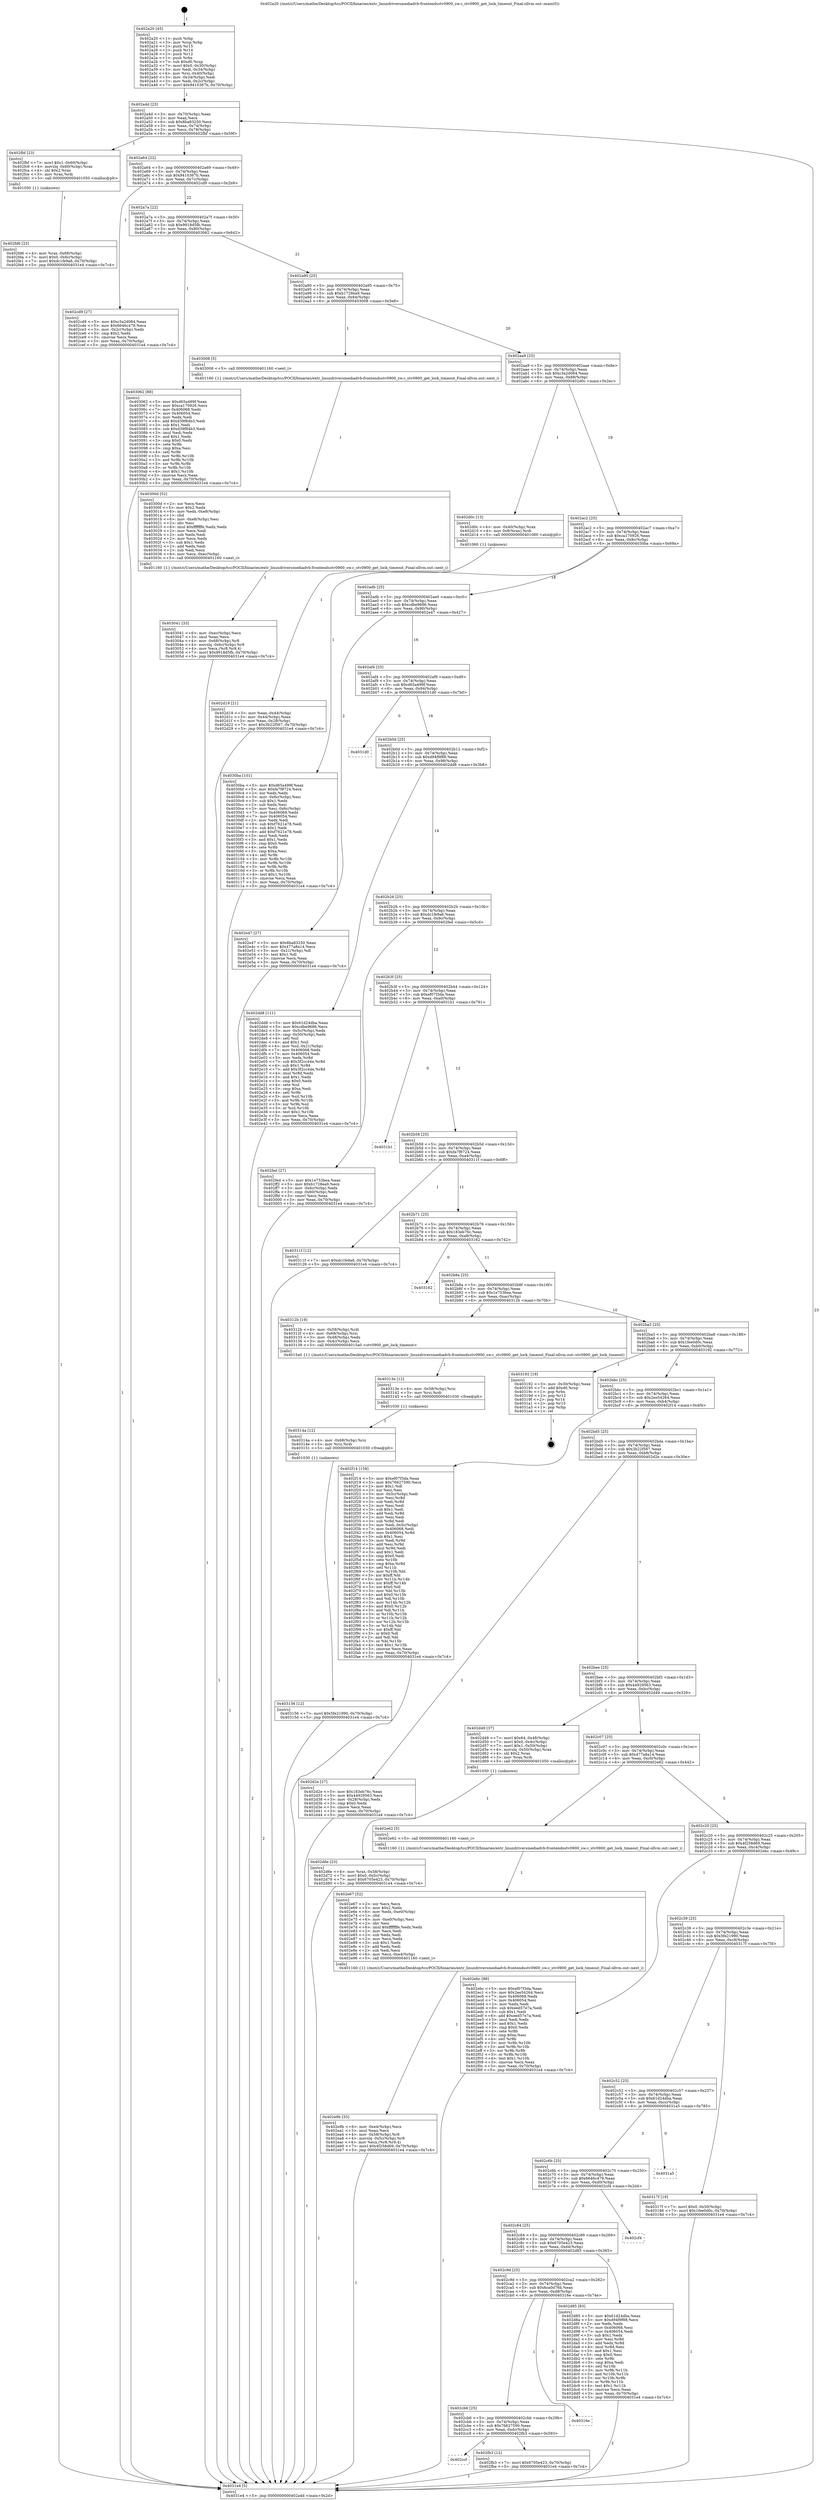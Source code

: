 digraph "0x402a20" {
  label = "0x402a20 (/mnt/c/Users/mathe/Desktop/tcc/POCII/binaries/extr_linuxdriversmediadvb-frontendsstv0900_sw.c_stv0900_get_lock_timeout_Final-ollvm.out::main(0))"
  labelloc = "t"
  node[shape=record]

  Entry [label="",width=0.3,height=0.3,shape=circle,fillcolor=black,style=filled]
  "0x402a4d" [label="{
     0x402a4d [23]\l
     | [instrs]\l
     &nbsp;&nbsp;0x402a4d \<+3\>: mov -0x70(%rbp),%eax\l
     &nbsp;&nbsp;0x402a50 \<+2\>: mov %eax,%ecx\l
     &nbsp;&nbsp;0x402a52 \<+6\>: sub $0x8ba83250,%ecx\l
     &nbsp;&nbsp;0x402a58 \<+3\>: mov %eax,-0x74(%rbp)\l
     &nbsp;&nbsp;0x402a5b \<+3\>: mov %ecx,-0x78(%rbp)\l
     &nbsp;&nbsp;0x402a5e \<+6\>: je 0000000000402fbf \<main+0x59f\>\l
  }"]
  "0x402fbf" [label="{
     0x402fbf [23]\l
     | [instrs]\l
     &nbsp;&nbsp;0x402fbf \<+7\>: movl $0x1,-0x60(%rbp)\l
     &nbsp;&nbsp;0x402fc6 \<+4\>: movslq -0x60(%rbp),%rax\l
     &nbsp;&nbsp;0x402fca \<+4\>: shl $0x2,%rax\l
     &nbsp;&nbsp;0x402fce \<+3\>: mov %rax,%rdi\l
     &nbsp;&nbsp;0x402fd1 \<+5\>: call 0000000000401050 \<malloc@plt\>\l
     | [calls]\l
     &nbsp;&nbsp;0x401050 \{1\} (unknown)\l
  }"]
  "0x402a64" [label="{
     0x402a64 [22]\l
     | [instrs]\l
     &nbsp;&nbsp;0x402a64 \<+5\>: jmp 0000000000402a69 \<main+0x49\>\l
     &nbsp;&nbsp;0x402a69 \<+3\>: mov -0x74(%rbp),%eax\l
     &nbsp;&nbsp;0x402a6c \<+5\>: sub $0x9410367b,%eax\l
     &nbsp;&nbsp;0x402a71 \<+3\>: mov %eax,-0x7c(%rbp)\l
     &nbsp;&nbsp;0x402a74 \<+6\>: je 0000000000402cd9 \<main+0x2b9\>\l
  }"]
  Exit [label="",width=0.3,height=0.3,shape=circle,fillcolor=black,style=filled,peripheries=2]
  "0x402cd9" [label="{
     0x402cd9 [27]\l
     | [instrs]\l
     &nbsp;&nbsp;0x402cd9 \<+5\>: mov $0xc3a2d084,%eax\l
     &nbsp;&nbsp;0x402cde \<+5\>: mov $0x6646c479,%ecx\l
     &nbsp;&nbsp;0x402ce3 \<+3\>: mov -0x2c(%rbp),%edx\l
     &nbsp;&nbsp;0x402ce6 \<+3\>: cmp $0x2,%edx\l
     &nbsp;&nbsp;0x402ce9 \<+3\>: cmovne %ecx,%eax\l
     &nbsp;&nbsp;0x402cec \<+3\>: mov %eax,-0x70(%rbp)\l
     &nbsp;&nbsp;0x402cef \<+5\>: jmp 00000000004031e4 \<main+0x7c4\>\l
  }"]
  "0x402a7a" [label="{
     0x402a7a [22]\l
     | [instrs]\l
     &nbsp;&nbsp;0x402a7a \<+5\>: jmp 0000000000402a7f \<main+0x5f\>\l
     &nbsp;&nbsp;0x402a7f \<+3\>: mov -0x74(%rbp),%eax\l
     &nbsp;&nbsp;0x402a82 \<+5\>: sub $0x9918d5fb,%eax\l
     &nbsp;&nbsp;0x402a87 \<+3\>: mov %eax,-0x80(%rbp)\l
     &nbsp;&nbsp;0x402a8a \<+6\>: je 0000000000403062 \<main+0x642\>\l
  }"]
  "0x4031e4" [label="{
     0x4031e4 [5]\l
     | [instrs]\l
     &nbsp;&nbsp;0x4031e4 \<+5\>: jmp 0000000000402a4d \<main+0x2d\>\l
  }"]
  "0x402a20" [label="{
     0x402a20 [45]\l
     | [instrs]\l
     &nbsp;&nbsp;0x402a20 \<+1\>: push %rbp\l
     &nbsp;&nbsp;0x402a21 \<+3\>: mov %rsp,%rbp\l
     &nbsp;&nbsp;0x402a24 \<+2\>: push %r15\l
     &nbsp;&nbsp;0x402a26 \<+2\>: push %r14\l
     &nbsp;&nbsp;0x402a28 \<+2\>: push %r12\l
     &nbsp;&nbsp;0x402a2a \<+1\>: push %rbx\l
     &nbsp;&nbsp;0x402a2b \<+7\>: sub $0xd0,%rsp\l
     &nbsp;&nbsp;0x402a32 \<+7\>: movl $0x0,-0x30(%rbp)\l
     &nbsp;&nbsp;0x402a39 \<+3\>: mov %edi,-0x34(%rbp)\l
     &nbsp;&nbsp;0x402a3c \<+4\>: mov %rsi,-0x40(%rbp)\l
     &nbsp;&nbsp;0x402a40 \<+3\>: mov -0x34(%rbp),%edi\l
     &nbsp;&nbsp;0x402a43 \<+3\>: mov %edi,-0x2c(%rbp)\l
     &nbsp;&nbsp;0x402a46 \<+7\>: movl $0x9410367b,-0x70(%rbp)\l
  }"]
  "0x403156" [label="{
     0x403156 [12]\l
     | [instrs]\l
     &nbsp;&nbsp;0x403156 \<+7\>: movl $0x5fe21990,-0x70(%rbp)\l
     &nbsp;&nbsp;0x40315d \<+5\>: jmp 00000000004031e4 \<main+0x7c4\>\l
  }"]
  "0x403062" [label="{
     0x403062 [88]\l
     | [instrs]\l
     &nbsp;&nbsp;0x403062 \<+5\>: mov $0xd65a499f,%eax\l
     &nbsp;&nbsp;0x403067 \<+5\>: mov $0xca170926,%ecx\l
     &nbsp;&nbsp;0x40306c \<+7\>: mov 0x406068,%edx\l
     &nbsp;&nbsp;0x403073 \<+7\>: mov 0x406054,%esi\l
     &nbsp;&nbsp;0x40307a \<+2\>: mov %edx,%edi\l
     &nbsp;&nbsp;0x40307c \<+6\>: add $0xd39f84b3,%edi\l
     &nbsp;&nbsp;0x403082 \<+3\>: sub $0x1,%edi\l
     &nbsp;&nbsp;0x403085 \<+6\>: sub $0xd39f84b3,%edi\l
     &nbsp;&nbsp;0x40308b \<+3\>: imul %edi,%edx\l
     &nbsp;&nbsp;0x40308e \<+3\>: and $0x1,%edx\l
     &nbsp;&nbsp;0x403091 \<+3\>: cmp $0x0,%edx\l
     &nbsp;&nbsp;0x403094 \<+4\>: sete %r8b\l
     &nbsp;&nbsp;0x403098 \<+3\>: cmp $0xa,%esi\l
     &nbsp;&nbsp;0x40309b \<+4\>: setl %r9b\l
     &nbsp;&nbsp;0x40309f \<+3\>: mov %r8b,%r10b\l
     &nbsp;&nbsp;0x4030a2 \<+3\>: and %r9b,%r10b\l
     &nbsp;&nbsp;0x4030a5 \<+3\>: xor %r9b,%r8b\l
     &nbsp;&nbsp;0x4030a8 \<+3\>: or %r8b,%r10b\l
     &nbsp;&nbsp;0x4030ab \<+4\>: test $0x1,%r10b\l
     &nbsp;&nbsp;0x4030af \<+3\>: cmovne %ecx,%eax\l
     &nbsp;&nbsp;0x4030b2 \<+3\>: mov %eax,-0x70(%rbp)\l
     &nbsp;&nbsp;0x4030b5 \<+5\>: jmp 00000000004031e4 \<main+0x7c4\>\l
  }"]
  "0x402a90" [label="{
     0x402a90 [25]\l
     | [instrs]\l
     &nbsp;&nbsp;0x402a90 \<+5\>: jmp 0000000000402a95 \<main+0x75\>\l
     &nbsp;&nbsp;0x402a95 \<+3\>: mov -0x74(%rbp),%eax\l
     &nbsp;&nbsp;0x402a98 \<+5\>: sub $0xb1728ea9,%eax\l
     &nbsp;&nbsp;0x402a9d \<+6\>: mov %eax,-0x84(%rbp)\l
     &nbsp;&nbsp;0x402aa3 \<+6\>: je 0000000000403008 \<main+0x5e8\>\l
  }"]
  "0x40314a" [label="{
     0x40314a [12]\l
     | [instrs]\l
     &nbsp;&nbsp;0x40314a \<+4\>: mov -0x68(%rbp),%rsi\l
     &nbsp;&nbsp;0x40314e \<+3\>: mov %rsi,%rdi\l
     &nbsp;&nbsp;0x403151 \<+5\>: call 0000000000401030 \<free@plt\>\l
     | [calls]\l
     &nbsp;&nbsp;0x401030 \{1\} (unknown)\l
  }"]
  "0x403008" [label="{
     0x403008 [5]\l
     | [instrs]\l
     &nbsp;&nbsp;0x403008 \<+5\>: call 0000000000401160 \<next_i\>\l
     | [calls]\l
     &nbsp;&nbsp;0x401160 \{1\} (/mnt/c/Users/mathe/Desktop/tcc/POCII/binaries/extr_linuxdriversmediadvb-frontendsstv0900_sw.c_stv0900_get_lock_timeout_Final-ollvm.out::next_i)\l
  }"]
  "0x402aa9" [label="{
     0x402aa9 [25]\l
     | [instrs]\l
     &nbsp;&nbsp;0x402aa9 \<+5\>: jmp 0000000000402aae \<main+0x8e\>\l
     &nbsp;&nbsp;0x402aae \<+3\>: mov -0x74(%rbp),%eax\l
     &nbsp;&nbsp;0x402ab1 \<+5\>: sub $0xc3a2d084,%eax\l
     &nbsp;&nbsp;0x402ab6 \<+6\>: mov %eax,-0x88(%rbp)\l
     &nbsp;&nbsp;0x402abc \<+6\>: je 0000000000402d0c \<main+0x2ec\>\l
  }"]
  "0x40313e" [label="{
     0x40313e [12]\l
     | [instrs]\l
     &nbsp;&nbsp;0x40313e \<+4\>: mov -0x58(%rbp),%rsi\l
     &nbsp;&nbsp;0x403142 \<+3\>: mov %rsi,%rdi\l
     &nbsp;&nbsp;0x403145 \<+5\>: call 0000000000401030 \<free@plt\>\l
     | [calls]\l
     &nbsp;&nbsp;0x401030 \{1\} (unknown)\l
  }"]
  "0x402d0c" [label="{
     0x402d0c [13]\l
     | [instrs]\l
     &nbsp;&nbsp;0x402d0c \<+4\>: mov -0x40(%rbp),%rax\l
     &nbsp;&nbsp;0x402d10 \<+4\>: mov 0x8(%rax),%rdi\l
     &nbsp;&nbsp;0x402d14 \<+5\>: call 0000000000401060 \<atoi@plt\>\l
     | [calls]\l
     &nbsp;&nbsp;0x401060 \{1\} (unknown)\l
  }"]
  "0x402ac2" [label="{
     0x402ac2 [25]\l
     | [instrs]\l
     &nbsp;&nbsp;0x402ac2 \<+5\>: jmp 0000000000402ac7 \<main+0xa7\>\l
     &nbsp;&nbsp;0x402ac7 \<+3\>: mov -0x74(%rbp),%eax\l
     &nbsp;&nbsp;0x402aca \<+5\>: sub $0xca170926,%eax\l
     &nbsp;&nbsp;0x402acf \<+6\>: mov %eax,-0x8c(%rbp)\l
     &nbsp;&nbsp;0x402ad5 \<+6\>: je 00000000004030ba \<main+0x69a\>\l
  }"]
  "0x402d19" [label="{
     0x402d19 [21]\l
     | [instrs]\l
     &nbsp;&nbsp;0x402d19 \<+3\>: mov %eax,-0x44(%rbp)\l
     &nbsp;&nbsp;0x402d1c \<+3\>: mov -0x44(%rbp),%eax\l
     &nbsp;&nbsp;0x402d1f \<+3\>: mov %eax,-0x28(%rbp)\l
     &nbsp;&nbsp;0x402d22 \<+7\>: movl $0x3b22f567,-0x70(%rbp)\l
     &nbsp;&nbsp;0x402d29 \<+5\>: jmp 00000000004031e4 \<main+0x7c4\>\l
  }"]
  "0x403041" [label="{
     0x403041 [33]\l
     | [instrs]\l
     &nbsp;&nbsp;0x403041 \<+6\>: mov -0xec(%rbp),%ecx\l
     &nbsp;&nbsp;0x403047 \<+3\>: imul %eax,%ecx\l
     &nbsp;&nbsp;0x40304a \<+4\>: mov -0x68(%rbp),%r8\l
     &nbsp;&nbsp;0x40304e \<+4\>: movslq -0x6c(%rbp),%r9\l
     &nbsp;&nbsp;0x403052 \<+4\>: mov %ecx,(%r8,%r9,4)\l
     &nbsp;&nbsp;0x403056 \<+7\>: movl $0x9918d5fb,-0x70(%rbp)\l
     &nbsp;&nbsp;0x40305d \<+5\>: jmp 00000000004031e4 \<main+0x7c4\>\l
  }"]
  "0x4030ba" [label="{
     0x4030ba [101]\l
     | [instrs]\l
     &nbsp;&nbsp;0x4030ba \<+5\>: mov $0xd65a499f,%eax\l
     &nbsp;&nbsp;0x4030bf \<+5\>: mov $0xfa7f8724,%ecx\l
     &nbsp;&nbsp;0x4030c4 \<+2\>: xor %edx,%edx\l
     &nbsp;&nbsp;0x4030c6 \<+3\>: mov -0x6c(%rbp),%esi\l
     &nbsp;&nbsp;0x4030c9 \<+3\>: sub $0x1,%edx\l
     &nbsp;&nbsp;0x4030cc \<+2\>: sub %edx,%esi\l
     &nbsp;&nbsp;0x4030ce \<+3\>: mov %esi,-0x6c(%rbp)\l
     &nbsp;&nbsp;0x4030d1 \<+7\>: mov 0x406068,%edx\l
     &nbsp;&nbsp;0x4030d8 \<+7\>: mov 0x406054,%esi\l
     &nbsp;&nbsp;0x4030df \<+2\>: mov %edx,%edi\l
     &nbsp;&nbsp;0x4030e1 \<+6\>: sub $0xf7621e78,%edi\l
     &nbsp;&nbsp;0x4030e7 \<+3\>: sub $0x1,%edi\l
     &nbsp;&nbsp;0x4030ea \<+6\>: add $0xf7621e78,%edi\l
     &nbsp;&nbsp;0x4030f0 \<+3\>: imul %edi,%edx\l
     &nbsp;&nbsp;0x4030f3 \<+3\>: and $0x1,%edx\l
     &nbsp;&nbsp;0x4030f6 \<+3\>: cmp $0x0,%edx\l
     &nbsp;&nbsp;0x4030f9 \<+4\>: sete %r8b\l
     &nbsp;&nbsp;0x4030fd \<+3\>: cmp $0xa,%esi\l
     &nbsp;&nbsp;0x403100 \<+4\>: setl %r9b\l
     &nbsp;&nbsp;0x403104 \<+3\>: mov %r8b,%r10b\l
     &nbsp;&nbsp;0x403107 \<+3\>: and %r9b,%r10b\l
     &nbsp;&nbsp;0x40310a \<+3\>: xor %r9b,%r8b\l
     &nbsp;&nbsp;0x40310d \<+3\>: or %r8b,%r10b\l
     &nbsp;&nbsp;0x403110 \<+4\>: test $0x1,%r10b\l
     &nbsp;&nbsp;0x403114 \<+3\>: cmovne %ecx,%eax\l
     &nbsp;&nbsp;0x403117 \<+3\>: mov %eax,-0x70(%rbp)\l
     &nbsp;&nbsp;0x40311a \<+5\>: jmp 00000000004031e4 \<main+0x7c4\>\l
  }"]
  "0x402adb" [label="{
     0x402adb [25]\l
     | [instrs]\l
     &nbsp;&nbsp;0x402adb \<+5\>: jmp 0000000000402ae0 \<main+0xc0\>\l
     &nbsp;&nbsp;0x402ae0 \<+3\>: mov -0x74(%rbp),%eax\l
     &nbsp;&nbsp;0x402ae3 \<+5\>: sub $0xcdbe9686,%eax\l
     &nbsp;&nbsp;0x402ae8 \<+6\>: mov %eax,-0x90(%rbp)\l
     &nbsp;&nbsp;0x402aee \<+6\>: je 0000000000402e47 \<main+0x427\>\l
  }"]
  "0x40300d" [label="{
     0x40300d [52]\l
     | [instrs]\l
     &nbsp;&nbsp;0x40300d \<+2\>: xor %ecx,%ecx\l
     &nbsp;&nbsp;0x40300f \<+5\>: mov $0x2,%edx\l
     &nbsp;&nbsp;0x403014 \<+6\>: mov %edx,-0xe8(%rbp)\l
     &nbsp;&nbsp;0x40301a \<+1\>: cltd\l
     &nbsp;&nbsp;0x40301b \<+6\>: mov -0xe8(%rbp),%esi\l
     &nbsp;&nbsp;0x403021 \<+2\>: idiv %esi\l
     &nbsp;&nbsp;0x403023 \<+6\>: imul $0xfffffffe,%edx,%edx\l
     &nbsp;&nbsp;0x403029 \<+2\>: mov %ecx,%edi\l
     &nbsp;&nbsp;0x40302b \<+2\>: sub %edx,%edi\l
     &nbsp;&nbsp;0x40302d \<+2\>: mov %ecx,%edx\l
     &nbsp;&nbsp;0x40302f \<+3\>: sub $0x1,%edx\l
     &nbsp;&nbsp;0x403032 \<+2\>: add %edx,%edi\l
     &nbsp;&nbsp;0x403034 \<+2\>: sub %edi,%ecx\l
     &nbsp;&nbsp;0x403036 \<+6\>: mov %ecx,-0xec(%rbp)\l
     &nbsp;&nbsp;0x40303c \<+5\>: call 0000000000401160 \<next_i\>\l
     | [calls]\l
     &nbsp;&nbsp;0x401160 \{1\} (/mnt/c/Users/mathe/Desktop/tcc/POCII/binaries/extr_linuxdriversmediadvb-frontendsstv0900_sw.c_stv0900_get_lock_timeout_Final-ollvm.out::next_i)\l
  }"]
  "0x402e47" [label="{
     0x402e47 [27]\l
     | [instrs]\l
     &nbsp;&nbsp;0x402e47 \<+5\>: mov $0x8ba83250,%eax\l
     &nbsp;&nbsp;0x402e4c \<+5\>: mov $0x477a8a14,%ecx\l
     &nbsp;&nbsp;0x402e51 \<+3\>: mov -0x21(%rbp),%dl\l
     &nbsp;&nbsp;0x402e54 \<+3\>: test $0x1,%dl\l
     &nbsp;&nbsp;0x402e57 \<+3\>: cmovne %ecx,%eax\l
     &nbsp;&nbsp;0x402e5a \<+3\>: mov %eax,-0x70(%rbp)\l
     &nbsp;&nbsp;0x402e5d \<+5\>: jmp 00000000004031e4 \<main+0x7c4\>\l
  }"]
  "0x402af4" [label="{
     0x402af4 [25]\l
     | [instrs]\l
     &nbsp;&nbsp;0x402af4 \<+5\>: jmp 0000000000402af9 \<main+0xd9\>\l
     &nbsp;&nbsp;0x402af9 \<+3\>: mov -0x74(%rbp),%eax\l
     &nbsp;&nbsp;0x402afc \<+5\>: sub $0xd65a499f,%eax\l
     &nbsp;&nbsp;0x402b01 \<+6\>: mov %eax,-0x94(%rbp)\l
     &nbsp;&nbsp;0x402b07 \<+6\>: je 00000000004031d0 \<main+0x7b0\>\l
  }"]
  "0x402fd6" [label="{
     0x402fd6 [23]\l
     | [instrs]\l
     &nbsp;&nbsp;0x402fd6 \<+4\>: mov %rax,-0x68(%rbp)\l
     &nbsp;&nbsp;0x402fda \<+7\>: movl $0x0,-0x6c(%rbp)\l
     &nbsp;&nbsp;0x402fe1 \<+7\>: movl $0xdc1fe9a6,-0x70(%rbp)\l
     &nbsp;&nbsp;0x402fe8 \<+5\>: jmp 00000000004031e4 \<main+0x7c4\>\l
  }"]
  "0x4031d0" [label="{
     0x4031d0\l
  }", style=dashed]
  "0x402b0d" [label="{
     0x402b0d [25]\l
     | [instrs]\l
     &nbsp;&nbsp;0x402b0d \<+5\>: jmp 0000000000402b12 \<main+0xf2\>\l
     &nbsp;&nbsp;0x402b12 \<+3\>: mov -0x74(%rbp),%eax\l
     &nbsp;&nbsp;0x402b15 \<+5\>: sub $0xd94f9f88,%eax\l
     &nbsp;&nbsp;0x402b1a \<+6\>: mov %eax,-0x98(%rbp)\l
     &nbsp;&nbsp;0x402b20 \<+6\>: je 0000000000402dd8 \<main+0x3b8\>\l
  }"]
  "0x402ccf" [label="{
     0x402ccf\l
  }", style=dashed]
  "0x402dd8" [label="{
     0x402dd8 [111]\l
     | [instrs]\l
     &nbsp;&nbsp;0x402dd8 \<+5\>: mov $0x61d24dba,%eax\l
     &nbsp;&nbsp;0x402ddd \<+5\>: mov $0xcdbe9686,%ecx\l
     &nbsp;&nbsp;0x402de2 \<+3\>: mov -0x5c(%rbp),%edx\l
     &nbsp;&nbsp;0x402de5 \<+3\>: cmp -0x50(%rbp),%edx\l
     &nbsp;&nbsp;0x402de8 \<+4\>: setl %sil\l
     &nbsp;&nbsp;0x402dec \<+4\>: and $0x1,%sil\l
     &nbsp;&nbsp;0x402df0 \<+4\>: mov %sil,-0x21(%rbp)\l
     &nbsp;&nbsp;0x402df4 \<+7\>: mov 0x406068,%edx\l
     &nbsp;&nbsp;0x402dfb \<+7\>: mov 0x406054,%edi\l
     &nbsp;&nbsp;0x402e02 \<+3\>: mov %edx,%r8d\l
     &nbsp;&nbsp;0x402e05 \<+7\>: sub $0x3f2cc44e,%r8d\l
     &nbsp;&nbsp;0x402e0c \<+4\>: sub $0x1,%r8d\l
     &nbsp;&nbsp;0x402e10 \<+7\>: add $0x3f2cc44e,%r8d\l
     &nbsp;&nbsp;0x402e17 \<+4\>: imul %r8d,%edx\l
     &nbsp;&nbsp;0x402e1b \<+3\>: and $0x1,%edx\l
     &nbsp;&nbsp;0x402e1e \<+3\>: cmp $0x0,%edx\l
     &nbsp;&nbsp;0x402e21 \<+4\>: sete %sil\l
     &nbsp;&nbsp;0x402e25 \<+3\>: cmp $0xa,%edi\l
     &nbsp;&nbsp;0x402e28 \<+4\>: setl %r9b\l
     &nbsp;&nbsp;0x402e2c \<+3\>: mov %sil,%r10b\l
     &nbsp;&nbsp;0x402e2f \<+3\>: and %r9b,%r10b\l
     &nbsp;&nbsp;0x402e32 \<+3\>: xor %r9b,%sil\l
     &nbsp;&nbsp;0x402e35 \<+3\>: or %sil,%r10b\l
     &nbsp;&nbsp;0x402e38 \<+4\>: test $0x1,%r10b\l
     &nbsp;&nbsp;0x402e3c \<+3\>: cmovne %ecx,%eax\l
     &nbsp;&nbsp;0x402e3f \<+3\>: mov %eax,-0x70(%rbp)\l
     &nbsp;&nbsp;0x402e42 \<+5\>: jmp 00000000004031e4 \<main+0x7c4\>\l
  }"]
  "0x402b26" [label="{
     0x402b26 [25]\l
     | [instrs]\l
     &nbsp;&nbsp;0x402b26 \<+5\>: jmp 0000000000402b2b \<main+0x10b\>\l
     &nbsp;&nbsp;0x402b2b \<+3\>: mov -0x74(%rbp),%eax\l
     &nbsp;&nbsp;0x402b2e \<+5\>: sub $0xdc1fe9a6,%eax\l
     &nbsp;&nbsp;0x402b33 \<+6\>: mov %eax,-0x9c(%rbp)\l
     &nbsp;&nbsp;0x402b39 \<+6\>: je 0000000000402fed \<main+0x5cd\>\l
  }"]
  "0x402fb3" [label="{
     0x402fb3 [12]\l
     | [instrs]\l
     &nbsp;&nbsp;0x402fb3 \<+7\>: movl $0x6705e423,-0x70(%rbp)\l
     &nbsp;&nbsp;0x402fba \<+5\>: jmp 00000000004031e4 \<main+0x7c4\>\l
  }"]
  "0x402fed" [label="{
     0x402fed [27]\l
     | [instrs]\l
     &nbsp;&nbsp;0x402fed \<+5\>: mov $0x1e753bea,%eax\l
     &nbsp;&nbsp;0x402ff2 \<+5\>: mov $0xb1728ea9,%ecx\l
     &nbsp;&nbsp;0x402ff7 \<+3\>: mov -0x6c(%rbp),%edx\l
     &nbsp;&nbsp;0x402ffa \<+3\>: cmp -0x60(%rbp),%edx\l
     &nbsp;&nbsp;0x402ffd \<+3\>: cmovl %ecx,%eax\l
     &nbsp;&nbsp;0x403000 \<+3\>: mov %eax,-0x70(%rbp)\l
     &nbsp;&nbsp;0x403003 \<+5\>: jmp 00000000004031e4 \<main+0x7c4\>\l
  }"]
  "0x402b3f" [label="{
     0x402b3f [25]\l
     | [instrs]\l
     &nbsp;&nbsp;0x402b3f \<+5\>: jmp 0000000000402b44 \<main+0x124\>\l
     &nbsp;&nbsp;0x402b44 \<+3\>: mov -0x74(%rbp),%eax\l
     &nbsp;&nbsp;0x402b47 \<+5\>: sub $0xef07f3da,%eax\l
     &nbsp;&nbsp;0x402b4c \<+6\>: mov %eax,-0xa0(%rbp)\l
     &nbsp;&nbsp;0x402b52 \<+6\>: je 00000000004031b1 \<main+0x791\>\l
  }"]
  "0x402cb6" [label="{
     0x402cb6 [25]\l
     | [instrs]\l
     &nbsp;&nbsp;0x402cb6 \<+5\>: jmp 0000000000402cbb \<main+0x29b\>\l
     &nbsp;&nbsp;0x402cbb \<+3\>: mov -0x74(%rbp),%eax\l
     &nbsp;&nbsp;0x402cbe \<+5\>: sub $0x76627590,%eax\l
     &nbsp;&nbsp;0x402cc3 \<+6\>: mov %eax,-0xdc(%rbp)\l
     &nbsp;&nbsp;0x402cc9 \<+6\>: je 0000000000402fb3 \<main+0x593\>\l
  }"]
  "0x4031b1" [label="{
     0x4031b1\l
  }", style=dashed]
  "0x402b58" [label="{
     0x402b58 [25]\l
     | [instrs]\l
     &nbsp;&nbsp;0x402b58 \<+5\>: jmp 0000000000402b5d \<main+0x13d\>\l
     &nbsp;&nbsp;0x402b5d \<+3\>: mov -0x74(%rbp),%eax\l
     &nbsp;&nbsp;0x402b60 \<+5\>: sub $0xfa7f8724,%eax\l
     &nbsp;&nbsp;0x402b65 \<+6\>: mov %eax,-0xa4(%rbp)\l
     &nbsp;&nbsp;0x402b6b \<+6\>: je 000000000040311f \<main+0x6ff\>\l
  }"]
  "0x40316e" [label="{
     0x40316e\l
  }", style=dashed]
  "0x40311f" [label="{
     0x40311f [12]\l
     | [instrs]\l
     &nbsp;&nbsp;0x40311f \<+7\>: movl $0xdc1fe9a6,-0x70(%rbp)\l
     &nbsp;&nbsp;0x403126 \<+5\>: jmp 00000000004031e4 \<main+0x7c4\>\l
  }"]
  "0x402b71" [label="{
     0x402b71 [25]\l
     | [instrs]\l
     &nbsp;&nbsp;0x402b71 \<+5\>: jmp 0000000000402b76 \<main+0x156\>\l
     &nbsp;&nbsp;0x402b76 \<+3\>: mov -0x74(%rbp),%eax\l
     &nbsp;&nbsp;0x402b79 \<+5\>: sub $0x183eb76c,%eax\l
     &nbsp;&nbsp;0x402b7e \<+6\>: mov %eax,-0xa8(%rbp)\l
     &nbsp;&nbsp;0x402b84 \<+6\>: je 0000000000403162 \<main+0x742\>\l
  }"]
  "0x402e9b" [label="{
     0x402e9b [33]\l
     | [instrs]\l
     &nbsp;&nbsp;0x402e9b \<+6\>: mov -0xe4(%rbp),%ecx\l
     &nbsp;&nbsp;0x402ea1 \<+3\>: imul %eax,%ecx\l
     &nbsp;&nbsp;0x402ea4 \<+4\>: mov -0x58(%rbp),%r8\l
     &nbsp;&nbsp;0x402ea8 \<+4\>: movslq -0x5c(%rbp),%r9\l
     &nbsp;&nbsp;0x402eac \<+4\>: mov %ecx,(%r8,%r9,4)\l
     &nbsp;&nbsp;0x402eb0 \<+7\>: movl $0x4f258d69,-0x70(%rbp)\l
     &nbsp;&nbsp;0x402eb7 \<+5\>: jmp 00000000004031e4 \<main+0x7c4\>\l
  }"]
  "0x403162" [label="{
     0x403162\l
  }", style=dashed]
  "0x402b8a" [label="{
     0x402b8a [25]\l
     | [instrs]\l
     &nbsp;&nbsp;0x402b8a \<+5\>: jmp 0000000000402b8f \<main+0x16f\>\l
     &nbsp;&nbsp;0x402b8f \<+3\>: mov -0x74(%rbp),%eax\l
     &nbsp;&nbsp;0x402b92 \<+5\>: sub $0x1e753bea,%eax\l
     &nbsp;&nbsp;0x402b97 \<+6\>: mov %eax,-0xac(%rbp)\l
     &nbsp;&nbsp;0x402b9d \<+6\>: je 000000000040312b \<main+0x70b\>\l
  }"]
  "0x402e67" [label="{
     0x402e67 [52]\l
     | [instrs]\l
     &nbsp;&nbsp;0x402e67 \<+2\>: xor %ecx,%ecx\l
     &nbsp;&nbsp;0x402e69 \<+5\>: mov $0x2,%edx\l
     &nbsp;&nbsp;0x402e6e \<+6\>: mov %edx,-0xe0(%rbp)\l
     &nbsp;&nbsp;0x402e74 \<+1\>: cltd\l
     &nbsp;&nbsp;0x402e75 \<+6\>: mov -0xe0(%rbp),%esi\l
     &nbsp;&nbsp;0x402e7b \<+2\>: idiv %esi\l
     &nbsp;&nbsp;0x402e7d \<+6\>: imul $0xfffffffe,%edx,%edx\l
     &nbsp;&nbsp;0x402e83 \<+2\>: mov %ecx,%edi\l
     &nbsp;&nbsp;0x402e85 \<+2\>: sub %edx,%edi\l
     &nbsp;&nbsp;0x402e87 \<+2\>: mov %ecx,%edx\l
     &nbsp;&nbsp;0x402e89 \<+3\>: sub $0x1,%edx\l
     &nbsp;&nbsp;0x402e8c \<+2\>: add %edx,%edi\l
     &nbsp;&nbsp;0x402e8e \<+2\>: sub %edi,%ecx\l
     &nbsp;&nbsp;0x402e90 \<+6\>: mov %ecx,-0xe4(%rbp)\l
     &nbsp;&nbsp;0x402e96 \<+5\>: call 0000000000401160 \<next_i\>\l
     | [calls]\l
     &nbsp;&nbsp;0x401160 \{1\} (/mnt/c/Users/mathe/Desktop/tcc/POCII/binaries/extr_linuxdriversmediadvb-frontendsstv0900_sw.c_stv0900_get_lock_timeout_Final-ollvm.out::next_i)\l
  }"]
  "0x40312b" [label="{
     0x40312b [19]\l
     | [instrs]\l
     &nbsp;&nbsp;0x40312b \<+4\>: mov -0x58(%rbp),%rdi\l
     &nbsp;&nbsp;0x40312f \<+4\>: mov -0x68(%rbp),%rsi\l
     &nbsp;&nbsp;0x403133 \<+3\>: mov -0x48(%rbp),%edx\l
     &nbsp;&nbsp;0x403136 \<+3\>: mov -0x4c(%rbp),%ecx\l
     &nbsp;&nbsp;0x403139 \<+5\>: call 00000000004015a0 \<stv0900_get_lock_timeout\>\l
     | [calls]\l
     &nbsp;&nbsp;0x4015a0 \{1\} (/mnt/c/Users/mathe/Desktop/tcc/POCII/binaries/extr_linuxdriversmediadvb-frontendsstv0900_sw.c_stv0900_get_lock_timeout_Final-ollvm.out::stv0900_get_lock_timeout)\l
  }"]
  "0x402ba3" [label="{
     0x402ba3 [25]\l
     | [instrs]\l
     &nbsp;&nbsp;0x402ba3 \<+5\>: jmp 0000000000402ba8 \<main+0x188\>\l
     &nbsp;&nbsp;0x402ba8 \<+3\>: mov -0x74(%rbp),%eax\l
     &nbsp;&nbsp;0x402bab \<+5\>: sub $0x1fee0d0c,%eax\l
     &nbsp;&nbsp;0x402bb0 \<+6\>: mov %eax,-0xb0(%rbp)\l
     &nbsp;&nbsp;0x402bb6 \<+6\>: je 0000000000403192 \<main+0x772\>\l
  }"]
  "0x402c9d" [label="{
     0x402c9d [25]\l
     | [instrs]\l
     &nbsp;&nbsp;0x402c9d \<+5\>: jmp 0000000000402ca2 \<main+0x282\>\l
     &nbsp;&nbsp;0x402ca2 \<+3\>: mov -0x74(%rbp),%eax\l
     &nbsp;&nbsp;0x402ca5 \<+5\>: sub $0x6ca0d76b,%eax\l
     &nbsp;&nbsp;0x402caa \<+6\>: mov %eax,-0xd8(%rbp)\l
     &nbsp;&nbsp;0x402cb0 \<+6\>: je 000000000040316e \<main+0x74e\>\l
  }"]
  "0x403192" [label="{
     0x403192 [19]\l
     | [instrs]\l
     &nbsp;&nbsp;0x403192 \<+3\>: mov -0x30(%rbp),%eax\l
     &nbsp;&nbsp;0x403195 \<+7\>: add $0xd0,%rsp\l
     &nbsp;&nbsp;0x40319c \<+1\>: pop %rbx\l
     &nbsp;&nbsp;0x40319d \<+2\>: pop %r12\l
     &nbsp;&nbsp;0x40319f \<+2\>: pop %r14\l
     &nbsp;&nbsp;0x4031a1 \<+2\>: pop %r15\l
     &nbsp;&nbsp;0x4031a3 \<+1\>: pop %rbp\l
     &nbsp;&nbsp;0x4031a4 \<+1\>: ret\l
  }"]
  "0x402bbc" [label="{
     0x402bbc [25]\l
     | [instrs]\l
     &nbsp;&nbsp;0x402bbc \<+5\>: jmp 0000000000402bc1 \<main+0x1a1\>\l
     &nbsp;&nbsp;0x402bc1 \<+3\>: mov -0x74(%rbp),%eax\l
     &nbsp;&nbsp;0x402bc4 \<+5\>: sub $0x2ee54264,%eax\l
     &nbsp;&nbsp;0x402bc9 \<+6\>: mov %eax,-0xb4(%rbp)\l
     &nbsp;&nbsp;0x402bcf \<+6\>: je 0000000000402f14 \<main+0x4f4\>\l
  }"]
  "0x402d85" [label="{
     0x402d85 [83]\l
     | [instrs]\l
     &nbsp;&nbsp;0x402d85 \<+5\>: mov $0x61d24dba,%eax\l
     &nbsp;&nbsp;0x402d8a \<+5\>: mov $0xd94f9f88,%ecx\l
     &nbsp;&nbsp;0x402d8f \<+2\>: xor %edx,%edx\l
     &nbsp;&nbsp;0x402d91 \<+7\>: mov 0x406068,%esi\l
     &nbsp;&nbsp;0x402d98 \<+7\>: mov 0x406054,%edi\l
     &nbsp;&nbsp;0x402d9f \<+3\>: sub $0x1,%edx\l
     &nbsp;&nbsp;0x402da2 \<+3\>: mov %esi,%r8d\l
     &nbsp;&nbsp;0x402da5 \<+3\>: add %edx,%r8d\l
     &nbsp;&nbsp;0x402da8 \<+4\>: imul %r8d,%esi\l
     &nbsp;&nbsp;0x402dac \<+3\>: and $0x1,%esi\l
     &nbsp;&nbsp;0x402daf \<+3\>: cmp $0x0,%esi\l
     &nbsp;&nbsp;0x402db2 \<+4\>: sete %r9b\l
     &nbsp;&nbsp;0x402db6 \<+3\>: cmp $0xa,%edi\l
     &nbsp;&nbsp;0x402db9 \<+4\>: setl %r10b\l
     &nbsp;&nbsp;0x402dbd \<+3\>: mov %r9b,%r11b\l
     &nbsp;&nbsp;0x402dc0 \<+3\>: and %r10b,%r11b\l
     &nbsp;&nbsp;0x402dc3 \<+3\>: xor %r10b,%r9b\l
     &nbsp;&nbsp;0x402dc6 \<+3\>: or %r9b,%r11b\l
     &nbsp;&nbsp;0x402dc9 \<+4\>: test $0x1,%r11b\l
     &nbsp;&nbsp;0x402dcd \<+3\>: cmovne %ecx,%eax\l
     &nbsp;&nbsp;0x402dd0 \<+3\>: mov %eax,-0x70(%rbp)\l
     &nbsp;&nbsp;0x402dd3 \<+5\>: jmp 00000000004031e4 \<main+0x7c4\>\l
  }"]
  "0x402f14" [label="{
     0x402f14 [159]\l
     | [instrs]\l
     &nbsp;&nbsp;0x402f14 \<+5\>: mov $0xef07f3da,%eax\l
     &nbsp;&nbsp;0x402f19 \<+5\>: mov $0x76627590,%ecx\l
     &nbsp;&nbsp;0x402f1e \<+2\>: mov $0x1,%dl\l
     &nbsp;&nbsp;0x402f20 \<+2\>: xor %esi,%esi\l
     &nbsp;&nbsp;0x402f22 \<+3\>: mov -0x5c(%rbp),%edi\l
     &nbsp;&nbsp;0x402f25 \<+3\>: mov %esi,%r8d\l
     &nbsp;&nbsp;0x402f28 \<+3\>: sub %edi,%r8d\l
     &nbsp;&nbsp;0x402f2b \<+2\>: mov %esi,%edi\l
     &nbsp;&nbsp;0x402f2d \<+3\>: sub $0x1,%edi\l
     &nbsp;&nbsp;0x402f30 \<+3\>: add %edi,%r8d\l
     &nbsp;&nbsp;0x402f33 \<+2\>: mov %esi,%edi\l
     &nbsp;&nbsp;0x402f35 \<+3\>: sub %r8d,%edi\l
     &nbsp;&nbsp;0x402f38 \<+3\>: mov %edi,-0x5c(%rbp)\l
     &nbsp;&nbsp;0x402f3b \<+7\>: mov 0x406068,%edi\l
     &nbsp;&nbsp;0x402f42 \<+8\>: mov 0x406054,%r8d\l
     &nbsp;&nbsp;0x402f4a \<+3\>: sub $0x1,%esi\l
     &nbsp;&nbsp;0x402f4d \<+3\>: mov %edi,%r9d\l
     &nbsp;&nbsp;0x402f50 \<+3\>: add %esi,%r9d\l
     &nbsp;&nbsp;0x402f53 \<+4\>: imul %r9d,%edi\l
     &nbsp;&nbsp;0x402f57 \<+3\>: and $0x1,%edi\l
     &nbsp;&nbsp;0x402f5a \<+3\>: cmp $0x0,%edi\l
     &nbsp;&nbsp;0x402f5d \<+4\>: sete %r10b\l
     &nbsp;&nbsp;0x402f61 \<+4\>: cmp $0xa,%r8d\l
     &nbsp;&nbsp;0x402f65 \<+4\>: setl %r11b\l
     &nbsp;&nbsp;0x402f69 \<+3\>: mov %r10b,%bl\l
     &nbsp;&nbsp;0x402f6c \<+3\>: xor $0xff,%bl\l
     &nbsp;&nbsp;0x402f6f \<+3\>: mov %r11b,%r14b\l
     &nbsp;&nbsp;0x402f72 \<+4\>: xor $0xff,%r14b\l
     &nbsp;&nbsp;0x402f76 \<+3\>: xor $0x0,%dl\l
     &nbsp;&nbsp;0x402f79 \<+3\>: mov %bl,%r15b\l
     &nbsp;&nbsp;0x402f7c \<+4\>: and $0x0,%r15b\l
     &nbsp;&nbsp;0x402f80 \<+3\>: and %dl,%r10b\l
     &nbsp;&nbsp;0x402f83 \<+3\>: mov %r14b,%r12b\l
     &nbsp;&nbsp;0x402f86 \<+4\>: and $0x0,%r12b\l
     &nbsp;&nbsp;0x402f8a \<+3\>: and %dl,%r11b\l
     &nbsp;&nbsp;0x402f8d \<+3\>: or %r10b,%r15b\l
     &nbsp;&nbsp;0x402f90 \<+3\>: or %r11b,%r12b\l
     &nbsp;&nbsp;0x402f93 \<+3\>: xor %r12b,%r15b\l
     &nbsp;&nbsp;0x402f96 \<+3\>: or %r14b,%bl\l
     &nbsp;&nbsp;0x402f99 \<+3\>: xor $0xff,%bl\l
     &nbsp;&nbsp;0x402f9c \<+3\>: or $0x0,%dl\l
     &nbsp;&nbsp;0x402f9f \<+2\>: and %dl,%bl\l
     &nbsp;&nbsp;0x402fa1 \<+3\>: or %bl,%r15b\l
     &nbsp;&nbsp;0x402fa4 \<+4\>: test $0x1,%r15b\l
     &nbsp;&nbsp;0x402fa8 \<+3\>: cmovne %ecx,%eax\l
     &nbsp;&nbsp;0x402fab \<+3\>: mov %eax,-0x70(%rbp)\l
     &nbsp;&nbsp;0x402fae \<+5\>: jmp 00000000004031e4 \<main+0x7c4\>\l
  }"]
  "0x402bd5" [label="{
     0x402bd5 [25]\l
     | [instrs]\l
     &nbsp;&nbsp;0x402bd5 \<+5\>: jmp 0000000000402bda \<main+0x1ba\>\l
     &nbsp;&nbsp;0x402bda \<+3\>: mov -0x74(%rbp),%eax\l
     &nbsp;&nbsp;0x402bdd \<+5\>: sub $0x3b22f567,%eax\l
     &nbsp;&nbsp;0x402be2 \<+6\>: mov %eax,-0xb8(%rbp)\l
     &nbsp;&nbsp;0x402be8 \<+6\>: je 0000000000402d2e \<main+0x30e\>\l
  }"]
  "0x402c84" [label="{
     0x402c84 [25]\l
     | [instrs]\l
     &nbsp;&nbsp;0x402c84 \<+5\>: jmp 0000000000402c89 \<main+0x269\>\l
     &nbsp;&nbsp;0x402c89 \<+3\>: mov -0x74(%rbp),%eax\l
     &nbsp;&nbsp;0x402c8c \<+5\>: sub $0x6705e423,%eax\l
     &nbsp;&nbsp;0x402c91 \<+6\>: mov %eax,-0xd4(%rbp)\l
     &nbsp;&nbsp;0x402c97 \<+6\>: je 0000000000402d85 \<main+0x365\>\l
  }"]
  "0x402d2e" [label="{
     0x402d2e [27]\l
     | [instrs]\l
     &nbsp;&nbsp;0x402d2e \<+5\>: mov $0x183eb76c,%eax\l
     &nbsp;&nbsp;0x402d33 \<+5\>: mov $0x44929563,%ecx\l
     &nbsp;&nbsp;0x402d38 \<+3\>: mov -0x28(%rbp),%edx\l
     &nbsp;&nbsp;0x402d3b \<+3\>: cmp $0x0,%edx\l
     &nbsp;&nbsp;0x402d3e \<+3\>: cmove %ecx,%eax\l
     &nbsp;&nbsp;0x402d41 \<+3\>: mov %eax,-0x70(%rbp)\l
     &nbsp;&nbsp;0x402d44 \<+5\>: jmp 00000000004031e4 \<main+0x7c4\>\l
  }"]
  "0x402bee" [label="{
     0x402bee [25]\l
     | [instrs]\l
     &nbsp;&nbsp;0x402bee \<+5\>: jmp 0000000000402bf3 \<main+0x1d3\>\l
     &nbsp;&nbsp;0x402bf3 \<+3\>: mov -0x74(%rbp),%eax\l
     &nbsp;&nbsp;0x402bf6 \<+5\>: sub $0x44929563,%eax\l
     &nbsp;&nbsp;0x402bfb \<+6\>: mov %eax,-0xbc(%rbp)\l
     &nbsp;&nbsp;0x402c01 \<+6\>: je 0000000000402d49 \<main+0x329\>\l
  }"]
  "0x402cf4" [label="{
     0x402cf4\l
  }", style=dashed]
  "0x402d49" [label="{
     0x402d49 [37]\l
     | [instrs]\l
     &nbsp;&nbsp;0x402d49 \<+7\>: movl $0x64,-0x48(%rbp)\l
     &nbsp;&nbsp;0x402d50 \<+7\>: movl $0x0,-0x4c(%rbp)\l
     &nbsp;&nbsp;0x402d57 \<+7\>: movl $0x1,-0x50(%rbp)\l
     &nbsp;&nbsp;0x402d5e \<+4\>: movslq -0x50(%rbp),%rax\l
     &nbsp;&nbsp;0x402d62 \<+4\>: shl $0x2,%rax\l
     &nbsp;&nbsp;0x402d66 \<+3\>: mov %rax,%rdi\l
     &nbsp;&nbsp;0x402d69 \<+5\>: call 0000000000401050 \<malloc@plt\>\l
     | [calls]\l
     &nbsp;&nbsp;0x401050 \{1\} (unknown)\l
  }"]
  "0x402c07" [label="{
     0x402c07 [25]\l
     | [instrs]\l
     &nbsp;&nbsp;0x402c07 \<+5\>: jmp 0000000000402c0c \<main+0x1ec\>\l
     &nbsp;&nbsp;0x402c0c \<+3\>: mov -0x74(%rbp),%eax\l
     &nbsp;&nbsp;0x402c0f \<+5\>: sub $0x477a8a14,%eax\l
     &nbsp;&nbsp;0x402c14 \<+6\>: mov %eax,-0xc0(%rbp)\l
     &nbsp;&nbsp;0x402c1a \<+6\>: je 0000000000402e62 \<main+0x442\>\l
  }"]
  "0x402d6e" [label="{
     0x402d6e [23]\l
     | [instrs]\l
     &nbsp;&nbsp;0x402d6e \<+4\>: mov %rax,-0x58(%rbp)\l
     &nbsp;&nbsp;0x402d72 \<+7\>: movl $0x0,-0x5c(%rbp)\l
     &nbsp;&nbsp;0x402d79 \<+7\>: movl $0x6705e423,-0x70(%rbp)\l
     &nbsp;&nbsp;0x402d80 \<+5\>: jmp 00000000004031e4 \<main+0x7c4\>\l
  }"]
  "0x402c6b" [label="{
     0x402c6b [25]\l
     | [instrs]\l
     &nbsp;&nbsp;0x402c6b \<+5\>: jmp 0000000000402c70 \<main+0x250\>\l
     &nbsp;&nbsp;0x402c70 \<+3\>: mov -0x74(%rbp),%eax\l
     &nbsp;&nbsp;0x402c73 \<+5\>: sub $0x6646c479,%eax\l
     &nbsp;&nbsp;0x402c78 \<+6\>: mov %eax,-0xd0(%rbp)\l
     &nbsp;&nbsp;0x402c7e \<+6\>: je 0000000000402cf4 \<main+0x2d4\>\l
  }"]
  "0x402e62" [label="{
     0x402e62 [5]\l
     | [instrs]\l
     &nbsp;&nbsp;0x402e62 \<+5\>: call 0000000000401160 \<next_i\>\l
     | [calls]\l
     &nbsp;&nbsp;0x401160 \{1\} (/mnt/c/Users/mathe/Desktop/tcc/POCII/binaries/extr_linuxdriversmediadvb-frontendsstv0900_sw.c_stv0900_get_lock_timeout_Final-ollvm.out::next_i)\l
  }"]
  "0x402c20" [label="{
     0x402c20 [25]\l
     | [instrs]\l
     &nbsp;&nbsp;0x402c20 \<+5\>: jmp 0000000000402c25 \<main+0x205\>\l
     &nbsp;&nbsp;0x402c25 \<+3\>: mov -0x74(%rbp),%eax\l
     &nbsp;&nbsp;0x402c28 \<+5\>: sub $0x4f258d69,%eax\l
     &nbsp;&nbsp;0x402c2d \<+6\>: mov %eax,-0xc4(%rbp)\l
     &nbsp;&nbsp;0x402c33 \<+6\>: je 0000000000402ebc \<main+0x49c\>\l
  }"]
  "0x4031a5" [label="{
     0x4031a5\l
  }", style=dashed]
  "0x402ebc" [label="{
     0x402ebc [88]\l
     | [instrs]\l
     &nbsp;&nbsp;0x402ebc \<+5\>: mov $0xef07f3da,%eax\l
     &nbsp;&nbsp;0x402ec1 \<+5\>: mov $0x2ee54264,%ecx\l
     &nbsp;&nbsp;0x402ec6 \<+7\>: mov 0x406068,%edx\l
     &nbsp;&nbsp;0x402ecd \<+7\>: mov 0x406054,%esi\l
     &nbsp;&nbsp;0x402ed4 \<+2\>: mov %edx,%edi\l
     &nbsp;&nbsp;0x402ed6 \<+6\>: sub $0xeed57e7a,%edi\l
     &nbsp;&nbsp;0x402edc \<+3\>: sub $0x1,%edi\l
     &nbsp;&nbsp;0x402edf \<+6\>: add $0xeed57e7a,%edi\l
     &nbsp;&nbsp;0x402ee5 \<+3\>: imul %edi,%edx\l
     &nbsp;&nbsp;0x402ee8 \<+3\>: and $0x1,%edx\l
     &nbsp;&nbsp;0x402eeb \<+3\>: cmp $0x0,%edx\l
     &nbsp;&nbsp;0x402eee \<+4\>: sete %r8b\l
     &nbsp;&nbsp;0x402ef2 \<+3\>: cmp $0xa,%esi\l
     &nbsp;&nbsp;0x402ef5 \<+4\>: setl %r9b\l
     &nbsp;&nbsp;0x402ef9 \<+3\>: mov %r8b,%r10b\l
     &nbsp;&nbsp;0x402efc \<+3\>: and %r9b,%r10b\l
     &nbsp;&nbsp;0x402eff \<+3\>: xor %r9b,%r8b\l
     &nbsp;&nbsp;0x402f02 \<+3\>: or %r8b,%r10b\l
     &nbsp;&nbsp;0x402f05 \<+4\>: test $0x1,%r10b\l
     &nbsp;&nbsp;0x402f09 \<+3\>: cmovne %ecx,%eax\l
     &nbsp;&nbsp;0x402f0c \<+3\>: mov %eax,-0x70(%rbp)\l
     &nbsp;&nbsp;0x402f0f \<+5\>: jmp 00000000004031e4 \<main+0x7c4\>\l
  }"]
  "0x402c39" [label="{
     0x402c39 [25]\l
     | [instrs]\l
     &nbsp;&nbsp;0x402c39 \<+5\>: jmp 0000000000402c3e \<main+0x21e\>\l
     &nbsp;&nbsp;0x402c3e \<+3\>: mov -0x74(%rbp),%eax\l
     &nbsp;&nbsp;0x402c41 \<+5\>: sub $0x5fe21990,%eax\l
     &nbsp;&nbsp;0x402c46 \<+6\>: mov %eax,-0xc8(%rbp)\l
     &nbsp;&nbsp;0x402c4c \<+6\>: je 000000000040317f \<main+0x75f\>\l
  }"]
  "0x402c52" [label="{
     0x402c52 [25]\l
     | [instrs]\l
     &nbsp;&nbsp;0x402c52 \<+5\>: jmp 0000000000402c57 \<main+0x237\>\l
     &nbsp;&nbsp;0x402c57 \<+3\>: mov -0x74(%rbp),%eax\l
     &nbsp;&nbsp;0x402c5a \<+5\>: sub $0x61d24dba,%eax\l
     &nbsp;&nbsp;0x402c5f \<+6\>: mov %eax,-0xcc(%rbp)\l
     &nbsp;&nbsp;0x402c65 \<+6\>: je 00000000004031a5 \<main+0x785\>\l
  }"]
  "0x40317f" [label="{
     0x40317f [19]\l
     | [instrs]\l
     &nbsp;&nbsp;0x40317f \<+7\>: movl $0x0,-0x30(%rbp)\l
     &nbsp;&nbsp;0x403186 \<+7\>: movl $0x1fee0d0c,-0x70(%rbp)\l
     &nbsp;&nbsp;0x40318d \<+5\>: jmp 00000000004031e4 \<main+0x7c4\>\l
  }"]
  Entry -> "0x402a20" [label=" 1"]
  "0x402a4d" -> "0x402fbf" [label=" 1"]
  "0x402a4d" -> "0x402a64" [label=" 23"]
  "0x403192" -> Exit [label=" 1"]
  "0x402a64" -> "0x402cd9" [label=" 1"]
  "0x402a64" -> "0x402a7a" [label=" 22"]
  "0x402cd9" -> "0x4031e4" [label=" 1"]
  "0x402a20" -> "0x402a4d" [label=" 1"]
  "0x4031e4" -> "0x402a4d" [label=" 23"]
  "0x40317f" -> "0x4031e4" [label=" 1"]
  "0x402a7a" -> "0x403062" [label=" 1"]
  "0x402a7a" -> "0x402a90" [label=" 21"]
  "0x403156" -> "0x4031e4" [label=" 1"]
  "0x402a90" -> "0x403008" [label=" 1"]
  "0x402a90" -> "0x402aa9" [label=" 20"]
  "0x40314a" -> "0x403156" [label=" 1"]
  "0x402aa9" -> "0x402d0c" [label=" 1"]
  "0x402aa9" -> "0x402ac2" [label=" 19"]
  "0x402d0c" -> "0x402d19" [label=" 1"]
  "0x402d19" -> "0x4031e4" [label=" 1"]
  "0x40313e" -> "0x40314a" [label=" 1"]
  "0x402ac2" -> "0x4030ba" [label=" 1"]
  "0x402ac2" -> "0x402adb" [label=" 18"]
  "0x40312b" -> "0x40313e" [label=" 1"]
  "0x402adb" -> "0x402e47" [label=" 2"]
  "0x402adb" -> "0x402af4" [label=" 16"]
  "0x40311f" -> "0x4031e4" [label=" 1"]
  "0x402af4" -> "0x4031d0" [label=" 0"]
  "0x402af4" -> "0x402b0d" [label=" 16"]
  "0x4030ba" -> "0x4031e4" [label=" 1"]
  "0x402b0d" -> "0x402dd8" [label=" 2"]
  "0x402b0d" -> "0x402b26" [label=" 14"]
  "0x403062" -> "0x4031e4" [label=" 1"]
  "0x402b26" -> "0x402fed" [label=" 2"]
  "0x402b26" -> "0x402b3f" [label=" 12"]
  "0x403041" -> "0x4031e4" [label=" 1"]
  "0x402b3f" -> "0x4031b1" [label=" 0"]
  "0x402b3f" -> "0x402b58" [label=" 12"]
  "0x403008" -> "0x40300d" [label=" 1"]
  "0x402b58" -> "0x40311f" [label=" 1"]
  "0x402b58" -> "0x402b71" [label=" 11"]
  "0x402fed" -> "0x4031e4" [label=" 2"]
  "0x402b71" -> "0x403162" [label=" 0"]
  "0x402b71" -> "0x402b8a" [label=" 11"]
  "0x402fbf" -> "0x402fd6" [label=" 1"]
  "0x402b8a" -> "0x40312b" [label=" 1"]
  "0x402b8a" -> "0x402ba3" [label=" 10"]
  "0x402fb3" -> "0x4031e4" [label=" 1"]
  "0x402ba3" -> "0x403192" [label=" 1"]
  "0x402ba3" -> "0x402bbc" [label=" 9"]
  "0x402cb6" -> "0x402ccf" [label=" 0"]
  "0x402bbc" -> "0x402f14" [label=" 1"]
  "0x402bbc" -> "0x402bd5" [label=" 8"]
  "0x402cb6" -> "0x402fb3" [label=" 1"]
  "0x402bd5" -> "0x402d2e" [label=" 1"]
  "0x402bd5" -> "0x402bee" [label=" 7"]
  "0x402d2e" -> "0x4031e4" [label=" 1"]
  "0x402c9d" -> "0x402cb6" [label=" 1"]
  "0x402bee" -> "0x402d49" [label=" 1"]
  "0x402bee" -> "0x402c07" [label=" 6"]
  "0x402d49" -> "0x402d6e" [label=" 1"]
  "0x402d6e" -> "0x4031e4" [label=" 1"]
  "0x402c9d" -> "0x40316e" [label=" 0"]
  "0x402c07" -> "0x402e62" [label=" 1"]
  "0x402c07" -> "0x402c20" [label=" 5"]
  "0x402f14" -> "0x4031e4" [label=" 1"]
  "0x402c20" -> "0x402ebc" [label=" 1"]
  "0x402c20" -> "0x402c39" [label=" 4"]
  "0x402ebc" -> "0x4031e4" [label=" 1"]
  "0x402c39" -> "0x40317f" [label=" 1"]
  "0x402c39" -> "0x402c52" [label=" 3"]
  "0x402e9b" -> "0x4031e4" [label=" 1"]
  "0x402c52" -> "0x4031a5" [label=" 0"]
  "0x402c52" -> "0x402c6b" [label=" 3"]
  "0x402fd6" -> "0x4031e4" [label=" 1"]
  "0x402c6b" -> "0x402cf4" [label=" 0"]
  "0x402c6b" -> "0x402c84" [label=" 3"]
  "0x40300d" -> "0x403041" [label=" 1"]
  "0x402c84" -> "0x402d85" [label=" 2"]
  "0x402c84" -> "0x402c9d" [label=" 1"]
  "0x402d85" -> "0x4031e4" [label=" 2"]
  "0x402dd8" -> "0x4031e4" [label=" 2"]
  "0x402e47" -> "0x4031e4" [label=" 2"]
  "0x402e62" -> "0x402e67" [label=" 1"]
  "0x402e67" -> "0x402e9b" [label=" 1"]
}
